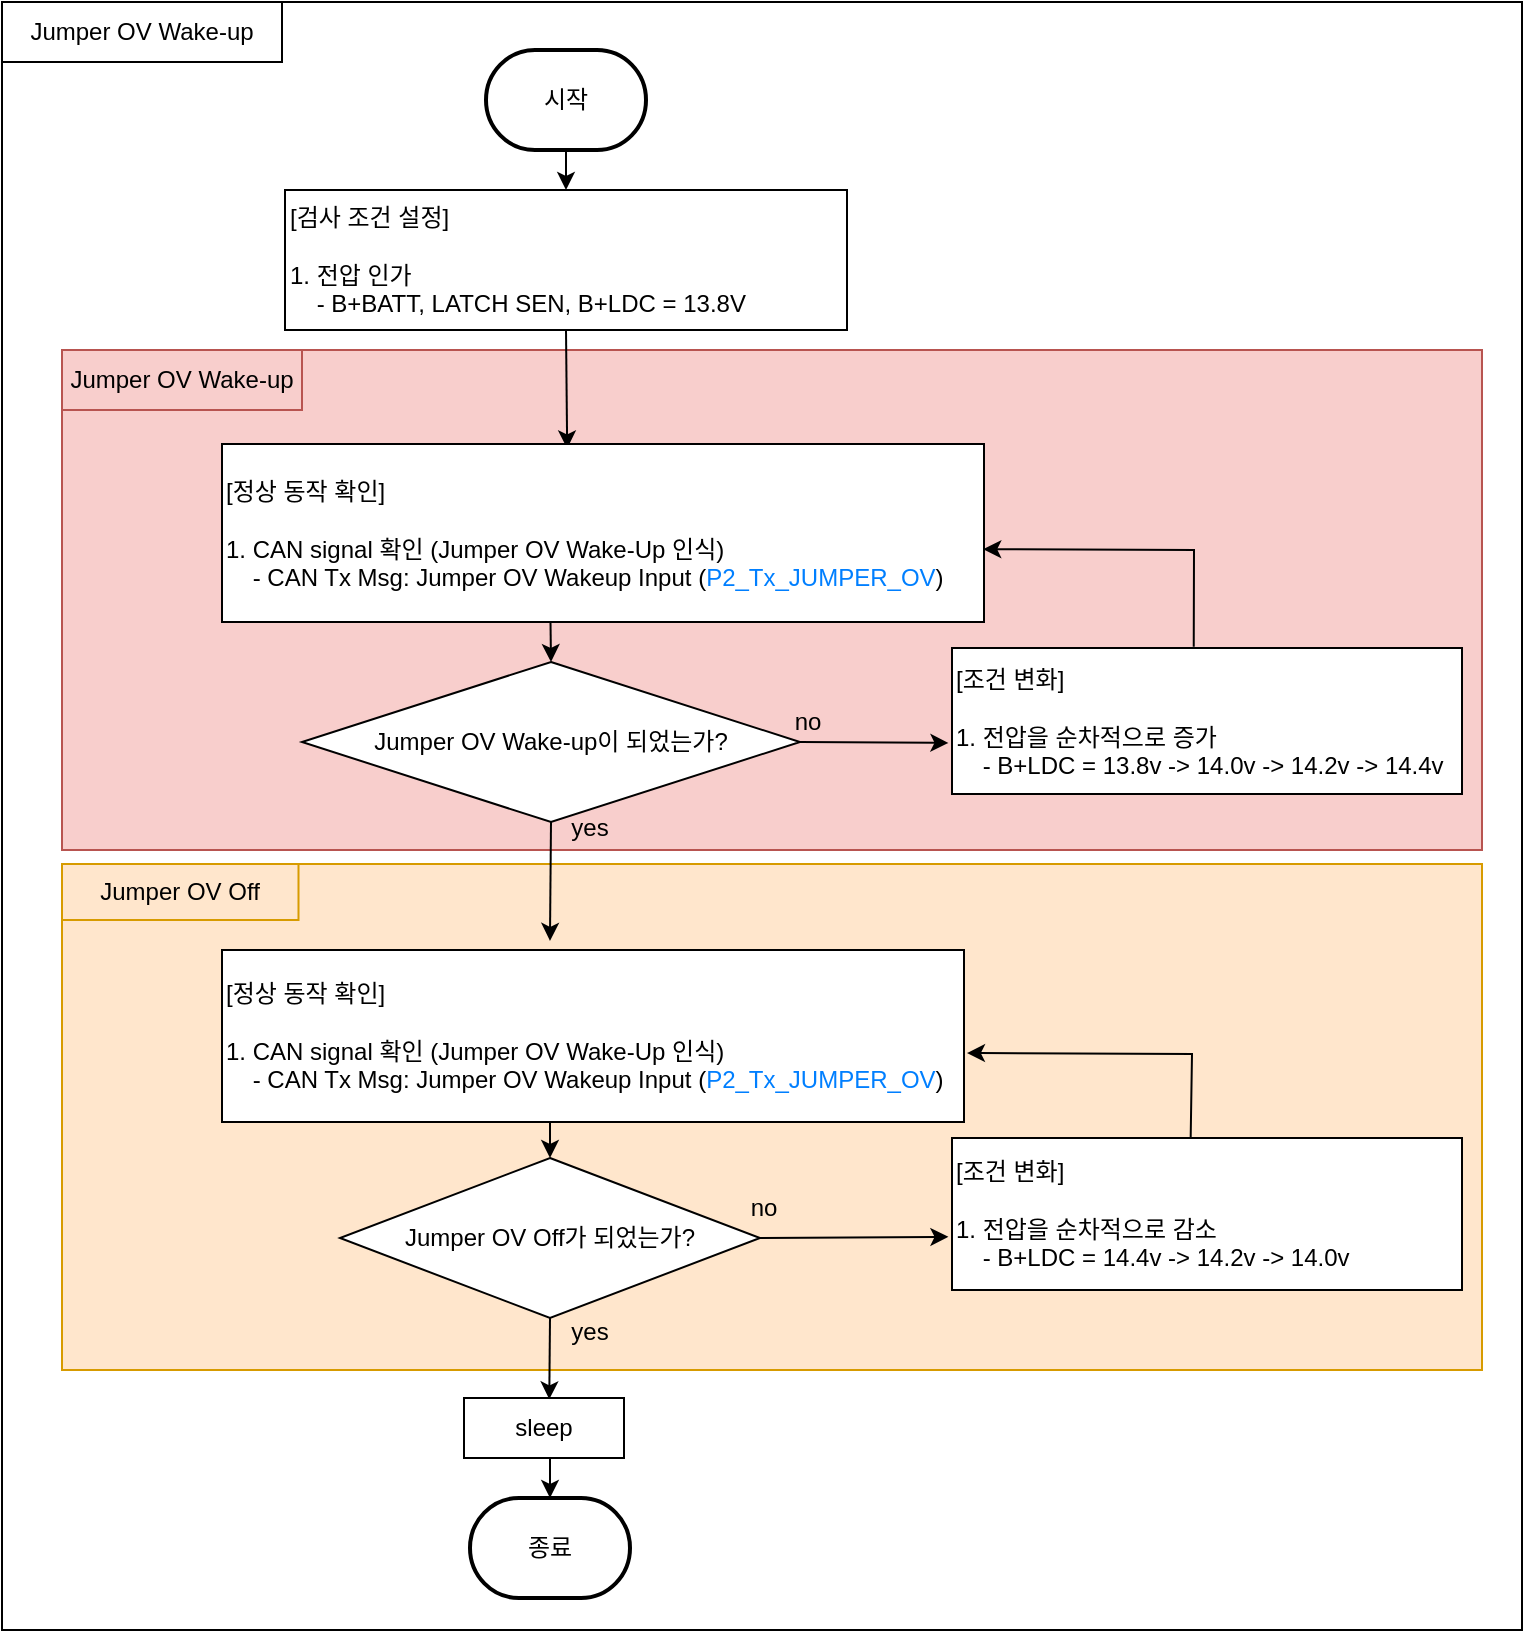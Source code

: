 <mxfile version="22.1.21" type="github">
  <diagram name="페이지-1" id="fEnY4iOkhv4XJhf2eD4B">
    <mxGraphModel dx="1373" dy="-320" grid="1" gridSize="10" guides="1" tooltips="1" connect="1" arrows="1" fold="1" page="1" pageScale="1" pageWidth="827" pageHeight="1169" math="0" shadow="0">
      <root>
        <mxCell id="0" />
        <mxCell id="1" parent="0" />
        <mxCell id="4ckRqdpDPiqs74uObfjG-1" value="" style="rounded=0;whiteSpace=wrap;html=1;" parent="1" vertex="1">
          <mxGeometry x="40" y="1206" width="760" height="814" as="geometry" />
        </mxCell>
        <mxCell id="4ckRqdpDPiqs74uObfjG-11" value="Jumper OV Wake-up" style="rounded=0;whiteSpace=wrap;html=1;" parent="1" vertex="1">
          <mxGeometry x="40" y="1206" width="140" height="30" as="geometry" />
        </mxCell>
        <mxCell id="4ckRqdpDPiqs74uObfjG-49" value="" style="rounded=0;whiteSpace=wrap;html=1;fillColor=#f8cecc;strokeColor=#b85450;" parent="1" vertex="1">
          <mxGeometry x="70" y="1380" width="710" height="250" as="geometry" />
        </mxCell>
        <mxCell id="4ckRqdpDPiqs74uObfjG-50" value="&lt;span style=&quot;color: rgb(0, 0, 0); font-family: Helvetica; font-size: 12px; font-style: normal; font-variant-ligatures: normal; font-variant-caps: normal; font-weight: 400; letter-spacing: normal; orphans: 2; text-align: center; text-indent: 0px; text-transform: none; widows: 2; word-spacing: 0px; -webkit-text-stroke-width: 0px; text-decoration-thickness: initial; text-decoration-style: initial; text-decoration-color: initial; float: none; display: inline !important;&quot;&gt;Jumper OV Wake-up&lt;br&gt;&lt;/span&gt;" style="rounded=0;whiteSpace=wrap;html=1;fillColor=#f8cecc;strokeColor=#b85450;fillStyle=solid;labelBackgroundColor=none;" parent="1" vertex="1">
          <mxGeometry x="70" y="1380" width="120" height="30" as="geometry" />
        </mxCell>
        <mxCell id="4ckRqdpDPiqs74uObfjG-51" value="" style="rounded=0;whiteSpace=wrap;html=1;fillColor=#ffe6cc;strokeColor=#d79b00;" parent="1" vertex="1">
          <mxGeometry x="70" y="1637" width="710" height="253" as="geometry" />
        </mxCell>
        <mxCell id="4ckRqdpDPiqs74uObfjG-52" value="&lt;span style=&quot;color: rgb(0, 0, 0); font-family: Helvetica; font-size: 12px; font-style: normal; font-variant-ligatures: normal; font-variant-caps: normal; font-weight: 400; letter-spacing: normal; orphans: 2; text-align: center; text-indent: 0px; text-transform: none; widows: 2; word-spacing: 0px; -webkit-text-stroke-width: 0px; text-decoration-thickness: initial; text-decoration-style: initial; text-decoration-color: initial; float: none; display: inline !important;&quot;&gt;Jumper OV Off&lt;br&gt;&lt;/span&gt;" style="rounded=0;whiteSpace=wrap;html=1;fillColor=#ffe6cc;strokeColor=#d79b00;labelBackgroundColor=none;" parent="1" vertex="1">
          <mxGeometry x="70" y="1637" width="118.25" height="28" as="geometry" />
        </mxCell>
        <mxCell id="4ckRqdpDPiqs74uObfjG-2" value="시작" style="strokeWidth=2;html=1;shape=mxgraph.flowchart.terminator;whiteSpace=wrap;" parent="1" vertex="1">
          <mxGeometry x="282" y="1230" width="80" height="50" as="geometry" />
        </mxCell>
        <mxCell id="4ckRqdpDPiqs74uObfjG-4" value="[검사 조건 설정]&lt;br&gt;&lt;br&gt;1. 전압 인가&lt;br&gt;&amp;nbsp; &amp;nbsp; - B+BATT, LATCH SEN, B+LDC = 13.8V" style="rounded=0;whiteSpace=wrap;html=1;align=left;" parent="1" vertex="1">
          <mxGeometry x="181.5" y="1300" width="281" height="70" as="geometry" />
        </mxCell>
        <mxCell id="4ckRqdpDPiqs74uObfjG-5" value="Jumper OV Wake-up이 되었는가?" style="rhombus;whiteSpace=wrap;html=1;" parent="1" vertex="1">
          <mxGeometry x="190" y="1536" width="249" height="80" as="geometry" />
        </mxCell>
        <mxCell id="4ckRqdpDPiqs74uObfjG-6" value="" style="endArrow=classic;html=1;rounded=0;exitX=0.5;exitY=1;exitDx=0;exitDy=0;entryX=0.5;entryY=0;entryDx=0;entryDy=0;" parent="1" target="4ckRqdpDPiqs74uObfjG-5" edge="1">
          <mxGeometry width="50" height="50" relative="1" as="geometry">
            <mxPoint x="314" y="1496" as="sourcePoint" />
            <mxPoint x="520" y="1456" as="targetPoint" />
          </mxGeometry>
        </mxCell>
        <mxCell id="4ckRqdpDPiqs74uObfjG-7" value="" style="endArrow=classic;html=1;rounded=0;exitX=0.5;exitY=1;exitDx=0;exitDy=0;exitPerimeter=0;entryX=0.5;entryY=0;entryDx=0;entryDy=0;" parent="1" source="4ckRqdpDPiqs74uObfjG-2" target="4ckRqdpDPiqs74uObfjG-4" edge="1">
          <mxGeometry width="50" height="50" relative="1" as="geometry">
            <mxPoint x="48" y="1330" as="sourcePoint" />
            <mxPoint x="98" y="1280" as="targetPoint" />
          </mxGeometry>
        </mxCell>
        <mxCell id="4ckRqdpDPiqs74uObfjG-9" value="[조건 변화]&lt;br&gt;&lt;br&gt;1. 전압을 순차적으로 증가&lt;br&gt;&amp;nbsp; &amp;nbsp; - B+LDC = 13.8v -&amp;gt; 14.0v -&amp;gt; 14.2v -&amp;gt; 14.4v" style="rounded=0;whiteSpace=wrap;html=1;align=left;" parent="1" vertex="1">
          <mxGeometry x="515" y="1529" width="255" height="73" as="geometry" />
        </mxCell>
        <mxCell id="4ckRqdpDPiqs74uObfjG-10" value="" style="endArrow=classic;html=1;rounded=0;exitX=1;exitY=0.5;exitDx=0;exitDy=0;entryX=-0.007;entryY=0.65;entryDx=0;entryDy=0;entryPerimeter=0;" parent="1" source="4ckRqdpDPiqs74uObfjG-5" target="4ckRqdpDPiqs74uObfjG-9" edge="1">
          <mxGeometry width="50" height="50" relative="1" as="geometry">
            <mxPoint x="525" y="1506" as="sourcePoint" />
            <mxPoint x="575" y="1456" as="targetPoint" />
          </mxGeometry>
        </mxCell>
        <mxCell id="4ckRqdpDPiqs74uObfjG-13" value="" style="endArrow=classic;html=1;rounded=0;exitX=0.5;exitY=1;exitDx=0;exitDy=0;entryX=0.442;entryY=-0.053;entryDx=0;entryDy=0;entryPerimeter=0;" parent="1" source="4ckRqdpDPiqs74uObfjG-5" edge="1" target="4ckRqdpDPiqs74uObfjG-48">
          <mxGeometry width="50" height="50" relative="1" as="geometry">
            <mxPoint x="111" y="1636" as="sourcePoint" />
            <mxPoint x="313.64" y="1656.66" as="targetPoint" />
          </mxGeometry>
        </mxCell>
        <mxCell id="4ckRqdpDPiqs74uObfjG-14" value="yes" style="text;html=1;strokeColor=none;fillColor=none;align=center;verticalAlign=middle;whiteSpace=wrap;rounded=0;" parent="1" vertex="1">
          <mxGeometry x="304" y="1604" width="60" height="30" as="geometry" />
        </mxCell>
        <mxCell id="4ckRqdpDPiqs74uObfjG-15" value="no" style="text;html=1;strokeColor=none;fillColor=none;align=center;verticalAlign=middle;whiteSpace=wrap;rounded=0;" parent="1" vertex="1">
          <mxGeometry x="413" y="1551" width="60" height="30" as="geometry" />
        </mxCell>
        <mxCell id="4ckRqdpDPiqs74uObfjG-16" value="" style="endArrow=classic;html=1;rounded=0;exitX=0.474;exitY=-0.009;exitDx=0;exitDy=0;entryX=0.999;entryY=0.591;entryDx=0;entryDy=0;entryPerimeter=0;exitPerimeter=0;" parent="1" source="4ckRqdpDPiqs74uObfjG-9" target="4ckRqdpDPiqs74uObfjG-18" edge="1">
          <mxGeometry width="50" height="50" relative="1" as="geometry">
            <mxPoint x="650" y="1536" as="sourcePoint" />
            <mxPoint x="452" y="1486" as="targetPoint" />
            <Array as="points">
              <mxPoint x="636" y="1480" />
            </Array>
          </mxGeometry>
        </mxCell>
        <mxCell id="4ckRqdpDPiqs74uObfjG-17" value="" style="endArrow=classic;html=1;rounded=0;exitX=0.5;exitY=1;exitDx=0;exitDy=0;entryX=0.453;entryY=0.025;entryDx=0;entryDy=0;entryPerimeter=0;" parent="1" source="4ckRqdpDPiqs74uObfjG-4" target="4ckRqdpDPiqs74uObfjG-18" edge="1">
          <mxGeometry width="50" height="50" relative="1" as="geometry">
            <mxPoint x="539" y="1410" as="sourcePoint" />
            <mxPoint x="322.56" y="1419.7" as="targetPoint" />
          </mxGeometry>
        </mxCell>
        <mxCell id="4ckRqdpDPiqs74uObfjG-18" value="[정상 동작 확인]&lt;br&gt;&lt;br&gt;1. CAN signal 확인 (Jumper OV Wake-Up&amp;nbsp;인식)&lt;br&gt;&amp;nbsp; &amp;nbsp; - CAN Tx Msg:&amp;nbsp;Jumper OV Wakeup&amp;nbsp;Input&amp;nbsp;(&lt;font color=&quot;#007fff&quot;&gt;P2_Tx_JUMPER_OV&lt;/font&gt;)" style="rounded=0;whiteSpace=wrap;html=1;align=left;" parent="1" vertex="1">
          <mxGeometry x="150" y="1427" width="381" height="89" as="geometry" />
        </mxCell>
        <mxCell id="4ckRqdpDPiqs74uObfjG-37" value="종료" style="strokeWidth=2;html=1;shape=mxgraph.flowchart.terminator;whiteSpace=wrap;" parent="1" vertex="1">
          <mxGeometry x="274" y="1954" width="80" height="50" as="geometry" />
        </mxCell>
        <mxCell id="4ckRqdpDPiqs74uObfjG-38" value="Jumper OV Off가 되었는가?" style="rhombus;whiteSpace=wrap;html=1;" parent="1" vertex="1">
          <mxGeometry x="209" y="1784" width="210" height="80" as="geometry" />
        </mxCell>
        <mxCell id="4ckRqdpDPiqs74uObfjG-39" value="" style="endArrow=classic;html=1;rounded=0;exitX=0.5;exitY=1;exitDx=0;exitDy=0;entryX=0.5;entryY=0;entryDx=0;entryDy=0;" parent="1" target="4ckRqdpDPiqs74uObfjG-38" edge="1">
          <mxGeometry width="50" height="50" relative="1" as="geometry">
            <mxPoint x="314" y="1744" as="sourcePoint" />
            <mxPoint x="520" y="1704" as="targetPoint" />
          </mxGeometry>
        </mxCell>
        <mxCell id="4ckRqdpDPiqs74uObfjG-40" value="" style="endArrow=classic;html=1;rounded=0;exitX=0.5;exitY=1;exitDx=0;exitDy=0;entryX=0.5;entryY=0;entryDx=0;entryDy=0;entryPerimeter=0;" parent="1" target="4ckRqdpDPiqs74uObfjG-37" edge="1">
          <mxGeometry width="50" height="50" relative="1" as="geometry">
            <mxPoint x="314" y="1934" as="sourcePoint" />
            <mxPoint x="100" y="1884" as="targetPoint" />
          </mxGeometry>
        </mxCell>
        <mxCell id="4ckRqdpDPiqs74uObfjG-41" value="[조건 변화]&lt;br&gt;&lt;br&gt;1. 전압을 순차적으로 감소&lt;br style=&quot;border-color: var(--border-color);&quot;&gt;&amp;nbsp; &amp;nbsp; - B+LDC = 14.4v -&amp;gt; 14.2v -&amp;gt; 14.0v" style="rounded=0;whiteSpace=wrap;html=1;align=left;" parent="1" vertex="1">
          <mxGeometry x="515" y="1774" width="255" height="76" as="geometry" />
        </mxCell>
        <mxCell id="4ckRqdpDPiqs74uObfjG-42" value="" style="endArrow=classic;html=1;rounded=0;exitX=1;exitY=0.5;exitDx=0;exitDy=0;entryX=-0.007;entryY=0.65;entryDx=0;entryDy=0;entryPerimeter=0;" parent="1" source="4ckRqdpDPiqs74uObfjG-38" target="4ckRqdpDPiqs74uObfjG-41" edge="1">
          <mxGeometry width="50" height="50" relative="1" as="geometry">
            <mxPoint x="525" y="1754" as="sourcePoint" />
            <mxPoint x="575" y="1704" as="targetPoint" />
          </mxGeometry>
        </mxCell>
        <mxCell id="4ckRqdpDPiqs74uObfjG-43" value="sleep" style="rounded=0;whiteSpace=wrap;html=1;align=center;" parent="1" vertex="1">
          <mxGeometry x="271" y="1904" width="80" height="30" as="geometry" />
        </mxCell>
        <mxCell id="4ckRqdpDPiqs74uObfjG-44" value="" style="endArrow=classic;html=1;rounded=0;exitX=0.5;exitY=1;exitDx=0;exitDy=0;entryX=0.533;entryY=0.022;entryDx=0;entryDy=0;entryPerimeter=0;" parent="1" source="4ckRqdpDPiqs74uObfjG-38" target="4ckRqdpDPiqs74uObfjG-43" edge="1">
          <mxGeometry width="50" height="50" relative="1" as="geometry">
            <mxPoint x="111" y="1884" as="sourcePoint" />
            <mxPoint x="161" y="1834" as="targetPoint" />
          </mxGeometry>
        </mxCell>
        <mxCell id="4ckRqdpDPiqs74uObfjG-45" value="yes" style="text;html=1;strokeColor=none;fillColor=none;align=center;verticalAlign=middle;whiteSpace=wrap;rounded=0;" parent="1" vertex="1">
          <mxGeometry x="304" y="1856" width="60" height="30" as="geometry" />
        </mxCell>
        <mxCell id="4ckRqdpDPiqs74uObfjG-46" value="no" style="text;html=1;strokeColor=none;fillColor=none;align=center;verticalAlign=middle;whiteSpace=wrap;rounded=0;" parent="1" vertex="1">
          <mxGeometry x="391" y="1794" width="60" height="30" as="geometry" />
        </mxCell>
        <mxCell id="4ckRqdpDPiqs74uObfjG-47" value="" style="endArrow=classic;html=1;rounded=0;exitX=0.468;exitY=-0.003;exitDx=0;exitDy=0;entryX=1.004;entryY=0.599;entryDx=0;entryDy=0;entryPerimeter=0;exitPerimeter=0;" parent="1" source="4ckRqdpDPiqs74uObfjG-41" target="4ckRqdpDPiqs74uObfjG-48" edge="1">
          <mxGeometry width="50" height="50" relative="1" as="geometry">
            <mxPoint x="650" y="1784" as="sourcePoint" />
            <mxPoint x="452" y="1734" as="targetPoint" />
            <Array as="points">
              <mxPoint x="635" y="1732" />
            </Array>
          </mxGeometry>
        </mxCell>
        <mxCell id="4ckRqdpDPiqs74uObfjG-48" value="[정상 동작 확인]&lt;br&gt;&lt;br&gt;1. CAN signal 확인 (Jumper OV Wake-Up&amp;nbsp;인식)&lt;br style=&quot;border-color: var(--border-color);&quot;&gt;&amp;nbsp; &amp;nbsp; - CAN Tx Msg:&amp;nbsp;Jumper OV Wakeup&amp;nbsp;Input&amp;nbsp;(&lt;font style=&quot;border-color: var(--border-color);&quot; color=&quot;#007fff&quot;&gt;P2_Tx_JUMPER_OV&lt;/font&gt;)" style="rounded=0;whiteSpace=wrap;html=1;align=left;" parent="1" vertex="1">
          <mxGeometry x="150" y="1680" width="371" height="86" as="geometry" />
        </mxCell>
      </root>
    </mxGraphModel>
  </diagram>
</mxfile>
